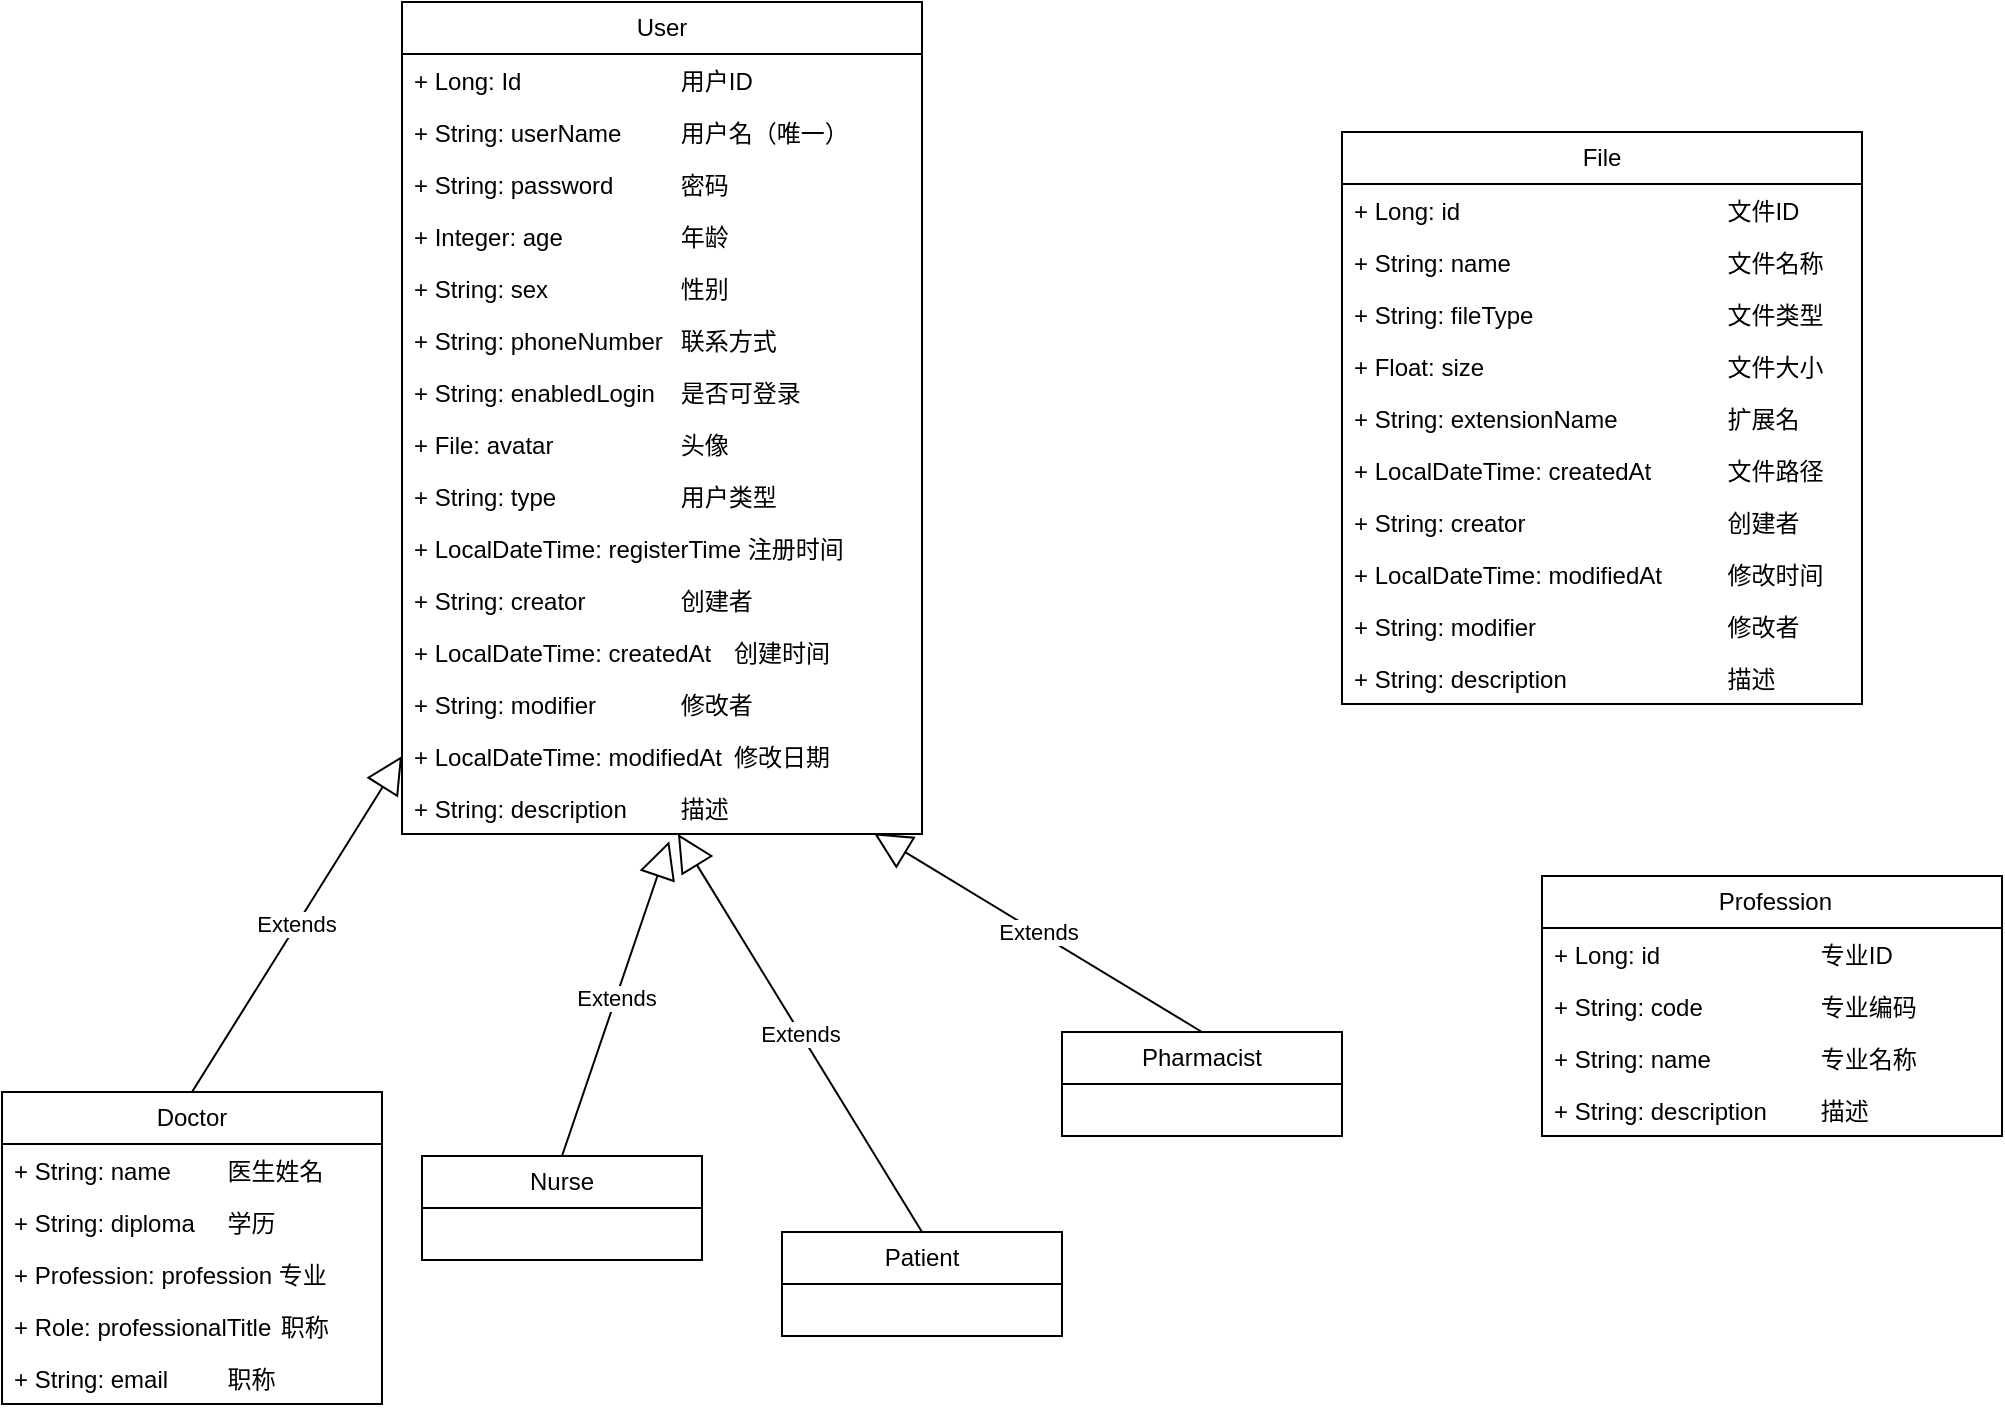 <mxfile version="24.3.0" type="device">
  <diagram name="第 1 页" id="9ztzT1rwlsxUdUq9ocI8">
    <mxGraphModel dx="1140" dy="585" grid="1" gridSize="10" guides="1" tooltips="1" connect="1" arrows="1" fold="1" page="1" pageScale="1" pageWidth="2400" pageHeight="2400" math="0" shadow="0">
      <root>
        <mxCell id="0" />
        <mxCell id="1" parent="0" />
        <object label="User" id="GoQQyu-tVttDg2WzrEU5-1">
          <mxCell style="swimlane;fontStyle=0;childLayout=stackLayout;horizontal=1;startSize=26;fillColor=none;horizontalStack=0;resizeParent=1;resizeParentMax=0;resizeLast=0;collapsible=1;marginBottom=0;whiteSpace=wrap;html=1;" vertex="1" parent="1">
            <mxGeometry x="220" y="25" width="260" height="416" as="geometry" />
          </mxCell>
        </object>
        <mxCell id="GoQQyu-tVttDg2WzrEU5-2" value="+ Long: Id&lt;span style=&quot;white-space: pre;&quot;&gt;&#x9;&lt;span style=&quot;white-space: pre;&quot;&gt;&#x9;&lt;/span&gt;&lt;span style=&quot;white-space: pre;&quot;&gt;&#x9;&lt;/span&gt;&lt;/span&gt;用户ID" style="text;strokeColor=none;fillColor=none;align=left;verticalAlign=top;spacingLeft=4;spacingRight=4;overflow=hidden;rotatable=0;points=[[0,0.5],[1,0.5]];portConstraint=eastwest;whiteSpace=wrap;html=1;" vertex="1" parent="GoQQyu-tVttDg2WzrEU5-1">
          <mxGeometry y="26" width="260" height="26" as="geometry" />
        </mxCell>
        <mxCell id="GoQQyu-tVttDg2WzrEU5-5" value="+ String: userName&lt;span style=&quot;white-space: pre;&quot;&gt;&#x9;&lt;/span&gt;&lt;span style=&quot;white-space: pre;&quot;&gt;&#x9;&lt;/span&gt;用户名（唯一）" style="text;strokeColor=none;fillColor=none;align=left;verticalAlign=top;spacingLeft=4;spacingRight=4;overflow=hidden;rotatable=0;points=[[0,0.5],[1,0.5]];portConstraint=eastwest;whiteSpace=wrap;html=1;" vertex="1" parent="GoQQyu-tVttDg2WzrEU5-1">
          <mxGeometry y="52" width="260" height="26" as="geometry" />
        </mxCell>
        <mxCell id="GoQQyu-tVttDg2WzrEU5-6" value="+ String: password&lt;span style=&quot;white-space: pre;&quot;&gt;&#x9;&lt;/span&gt;&lt;span style=&quot;white-space: pre;&quot;&gt;&#x9;&lt;/span&gt;密码" style="text;strokeColor=none;fillColor=none;align=left;verticalAlign=top;spacingLeft=4;spacingRight=4;overflow=hidden;rotatable=0;points=[[0,0.5],[1,0.5]];portConstraint=eastwest;whiteSpace=wrap;html=1;" vertex="1" parent="GoQQyu-tVttDg2WzrEU5-1">
          <mxGeometry y="78" width="260" height="26" as="geometry" />
        </mxCell>
        <mxCell id="GoQQyu-tVttDg2WzrEU5-13" value="+ Integer: age&lt;span style=&quot;white-space: pre;&quot;&gt;&#x9;&lt;/span&gt;&lt;span style=&quot;white-space: pre;&quot;&gt;&#x9;&lt;span style=&quot;white-space: pre;&quot;&gt;&#x9;&lt;/span&gt;&lt;/span&gt;年龄" style="text;strokeColor=none;fillColor=none;align=left;verticalAlign=top;spacingLeft=4;spacingRight=4;overflow=hidden;rotatable=0;points=[[0,0.5],[1,0.5]];portConstraint=eastwest;whiteSpace=wrap;html=1;" vertex="1" parent="GoQQyu-tVttDg2WzrEU5-1">
          <mxGeometry y="104" width="260" height="26" as="geometry" />
        </mxCell>
        <mxCell id="GoQQyu-tVttDg2WzrEU5-14" value="+ String: sex&lt;span style=&quot;white-space: pre;&quot;&gt;&#x9;&lt;/span&gt;&lt;span style=&quot;white-space: pre;&quot;&gt;&#x9;&lt;/span&gt;&lt;span style=&quot;white-space: pre;&quot;&gt;&#x9;&lt;/span&gt;性别" style="text;strokeColor=none;fillColor=none;align=left;verticalAlign=top;spacingLeft=4;spacingRight=4;overflow=hidden;rotatable=0;points=[[0,0.5],[1,0.5]];portConstraint=eastwest;whiteSpace=wrap;html=1;" vertex="1" parent="GoQQyu-tVttDg2WzrEU5-1">
          <mxGeometry y="130" width="260" height="26" as="geometry" />
        </mxCell>
        <mxCell id="GoQQyu-tVttDg2WzrEU5-21" value="+ String: phoneNumber&lt;span style=&quot;white-space: pre;&quot;&gt;&#x9;&lt;/span&gt;联系方式" style="text;strokeColor=none;fillColor=none;align=left;verticalAlign=top;spacingLeft=4;spacingRight=4;overflow=hidden;rotatable=0;points=[[0,0.5],[1,0.5]];portConstraint=eastwest;whiteSpace=wrap;html=1;" vertex="1" parent="GoQQyu-tVttDg2WzrEU5-1">
          <mxGeometry y="156" width="260" height="26" as="geometry" />
        </mxCell>
        <mxCell id="GoQQyu-tVttDg2WzrEU5-3" value="+ String: enabledLogin&lt;span style=&quot;white-space: pre;&quot;&gt;&#x9;&lt;/span&gt;是否可登录" style="text;strokeColor=none;fillColor=none;align=left;verticalAlign=top;spacingLeft=4;spacingRight=4;overflow=hidden;rotatable=0;points=[[0,0.5],[1,0.5]];portConstraint=eastwest;whiteSpace=wrap;html=1;" vertex="1" parent="GoQQyu-tVttDg2WzrEU5-1">
          <mxGeometry y="182" width="260" height="26" as="geometry" />
        </mxCell>
        <mxCell id="GoQQyu-tVttDg2WzrEU5-22" value="+ File: avatar&lt;span style=&quot;white-space: pre;&quot;&gt;&#x9;&lt;span style=&quot;white-space: pre;&quot;&gt;&#x9;&lt;/span&gt;&lt;span style=&quot;white-space: pre;&quot;&gt;&#x9;&lt;/span&gt;头像&lt;/span&gt;" style="text;strokeColor=none;fillColor=none;align=left;verticalAlign=top;spacingLeft=4;spacingRight=4;overflow=hidden;rotatable=0;points=[[0,0.5],[1,0.5]];portConstraint=eastwest;whiteSpace=wrap;html=1;" vertex="1" parent="GoQQyu-tVttDg2WzrEU5-1">
          <mxGeometry y="208" width="260" height="26" as="geometry" />
        </mxCell>
        <mxCell id="GoQQyu-tVttDg2WzrEU5-7" value="+ String: type&lt;span style=&quot;white-space: pre;&quot;&gt;&#x9;&lt;/span&gt;&lt;span style=&quot;white-space: pre;&quot;&gt;&#x9;&lt;/span&gt;&lt;span style=&quot;white-space: pre;&quot;&gt;&#x9;&lt;/span&gt;用户类型" style="text;strokeColor=none;fillColor=none;align=left;verticalAlign=top;spacingLeft=4;spacingRight=4;overflow=hidden;rotatable=0;points=[[0,0.5],[1,0.5]];portConstraint=eastwest;whiteSpace=wrap;html=1;" vertex="1" parent="GoQQyu-tVttDg2WzrEU5-1">
          <mxGeometry y="234" width="260" height="26" as="geometry" />
        </mxCell>
        <mxCell id="GoQQyu-tVttDg2WzrEU5-9" value="+ LocalDateTime: registerTime 注册时间" style="text;strokeColor=none;fillColor=none;align=left;verticalAlign=top;spacingLeft=4;spacingRight=4;overflow=hidden;rotatable=0;points=[[0,0.5],[1,0.5]];portConstraint=eastwest;whiteSpace=wrap;html=1;" vertex="1" parent="GoQQyu-tVttDg2WzrEU5-1">
          <mxGeometry y="260" width="260" height="26" as="geometry" />
        </mxCell>
        <mxCell id="GoQQyu-tVttDg2WzrEU5-8" value="+ String: creator&lt;span style=&quot;white-space: pre;&quot;&gt;&#x9;&lt;/span&gt;&lt;span style=&quot;white-space: pre;&quot;&gt;&#x9;&lt;/span&gt;创建者" style="text;strokeColor=none;fillColor=none;align=left;verticalAlign=top;spacingLeft=4;spacingRight=4;overflow=hidden;rotatable=0;points=[[0,0.5],[1,0.5]];portConstraint=eastwest;whiteSpace=wrap;html=1;" vertex="1" parent="GoQQyu-tVttDg2WzrEU5-1">
          <mxGeometry y="286" width="260" height="26" as="geometry" />
        </mxCell>
        <mxCell id="GoQQyu-tVttDg2WzrEU5-10" value="+ LocalDateTime: createdAt&lt;span style=&quot;white-space: pre;&quot;&gt;&#x9;&lt;/span&gt;创建时间" style="text;strokeColor=none;fillColor=none;align=left;verticalAlign=top;spacingLeft=4;spacingRight=4;overflow=hidden;rotatable=0;points=[[0,0.5],[1,0.5]];portConstraint=eastwest;whiteSpace=wrap;html=1;" vertex="1" parent="GoQQyu-tVttDg2WzrEU5-1">
          <mxGeometry y="312" width="260" height="26" as="geometry" />
        </mxCell>
        <mxCell id="GoQQyu-tVttDg2WzrEU5-11" value="+ String: modifier&lt;span style=&quot;white-space: pre;&quot;&gt;&#x9;&lt;/span&gt;&lt;span style=&quot;white-space: pre;&quot;&gt;&#x9;&lt;/span&gt;修改者" style="text;strokeColor=none;fillColor=none;align=left;verticalAlign=top;spacingLeft=4;spacingRight=4;overflow=hidden;rotatable=0;points=[[0,0.5],[1,0.5]];portConstraint=eastwest;whiteSpace=wrap;html=1;" vertex="1" parent="GoQQyu-tVttDg2WzrEU5-1">
          <mxGeometry y="338" width="260" height="26" as="geometry" />
        </mxCell>
        <mxCell id="GoQQyu-tVttDg2WzrEU5-12" value="+ LocalDateTime: modifiedAt&lt;span style=&quot;white-space: pre;&quot;&gt;&#x9;&lt;/span&gt;修改日期" style="text;strokeColor=none;fillColor=none;align=left;verticalAlign=top;spacingLeft=4;spacingRight=4;overflow=hidden;rotatable=0;points=[[0,0.5],[1,0.5]];portConstraint=eastwest;whiteSpace=wrap;html=1;" vertex="1" parent="GoQQyu-tVttDg2WzrEU5-1">
          <mxGeometry y="364" width="260" height="26" as="geometry" />
        </mxCell>
        <mxCell id="GoQQyu-tVttDg2WzrEU5-30" value="+ String: description&lt;span style=&quot;white-space: pre;&quot;&gt;&#x9;&lt;/span&gt;描述" style="text;strokeColor=none;fillColor=none;align=left;verticalAlign=top;spacingLeft=4;spacingRight=4;overflow=hidden;rotatable=0;points=[[0,0.5],[1,0.5]];portConstraint=eastwest;whiteSpace=wrap;html=1;" vertex="1" parent="GoQQyu-tVttDg2WzrEU5-1">
          <mxGeometry y="390" width="260" height="26" as="geometry" />
        </mxCell>
        <mxCell id="GoQQyu-tVttDg2WzrEU5-15" value="Doctor" style="swimlane;fontStyle=0;childLayout=stackLayout;horizontal=1;startSize=26;fillColor=none;horizontalStack=0;resizeParent=1;resizeParentMax=0;resizeLast=0;collapsible=1;marginBottom=0;whiteSpace=wrap;html=1;" vertex="1" parent="1">
          <mxGeometry x="20" y="570" width="190" height="156" as="geometry" />
        </mxCell>
        <mxCell id="GoQQyu-tVttDg2WzrEU5-16" value="+ String: name&lt;span style=&quot;white-space: pre;&quot;&gt;&#x9;&lt;/span&gt;医生姓名" style="text;strokeColor=none;fillColor=none;align=left;verticalAlign=top;spacingLeft=4;spacingRight=4;overflow=hidden;rotatable=0;points=[[0,0.5],[1,0.5]];portConstraint=eastwest;whiteSpace=wrap;html=1;" vertex="1" parent="GoQQyu-tVttDg2WzrEU5-15">
          <mxGeometry y="26" width="190" height="26" as="geometry" />
        </mxCell>
        <mxCell id="GoQQyu-tVttDg2WzrEU5-17" value="+ String: diploma&lt;span style=&quot;white-space: pre;&quot;&gt;&#x9;&lt;/span&gt;学历" style="text;strokeColor=none;fillColor=none;align=left;verticalAlign=top;spacingLeft=4;spacingRight=4;overflow=hidden;rotatable=0;points=[[0,0.5],[1,0.5]];portConstraint=eastwest;whiteSpace=wrap;html=1;" vertex="1" parent="GoQQyu-tVttDg2WzrEU5-15">
          <mxGeometry y="52" width="190" height="26" as="geometry" />
        </mxCell>
        <mxCell id="GoQQyu-tVttDg2WzrEU5-18" value="+ Profession: profession 专业" style="text;strokeColor=none;fillColor=none;align=left;verticalAlign=top;spacingLeft=4;spacingRight=4;overflow=hidden;rotatable=0;points=[[0,0.5],[1,0.5]];portConstraint=eastwest;whiteSpace=wrap;html=1;" vertex="1" parent="GoQQyu-tVttDg2WzrEU5-15">
          <mxGeometry y="78" width="190" height="26" as="geometry" />
        </mxCell>
        <mxCell id="GoQQyu-tVttDg2WzrEU5-24" value="+ Role: professionalTitle&lt;span style=&quot;white-space: pre;&quot;&gt;&#x9;&lt;/span&gt;职称" style="text;strokeColor=none;fillColor=none;align=left;verticalAlign=top;spacingLeft=4;spacingRight=4;overflow=hidden;rotatable=0;points=[[0,0.5],[1,0.5]];portConstraint=eastwest;whiteSpace=wrap;html=1;" vertex="1" parent="GoQQyu-tVttDg2WzrEU5-15">
          <mxGeometry y="104" width="190" height="26" as="geometry" />
        </mxCell>
        <mxCell id="GoQQyu-tVttDg2WzrEU5-23" value="+ String: email&lt;span style=&quot;white-space: pre;&quot;&gt;&#x9;&lt;/span&gt;&lt;span style=&quot;white-space: pre;&quot;&gt;&#x9;&lt;/span&gt;职称" style="text;strokeColor=none;fillColor=none;align=left;verticalAlign=top;spacingLeft=4;spacingRight=4;overflow=hidden;rotatable=0;points=[[0,0.5],[1,0.5]];portConstraint=eastwest;whiteSpace=wrap;html=1;" vertex="1" parent="GoQQyu-tVttDg2WzrEU5-15">
          <mxGeometry y="130" width="190" height="26" as="geometry" />
        </mxCell>
        <mxCell id="GoQQyu-tVttDg2WzrEU5-20" value="Extends" style="endArrow=block;endSize=16;endFill=0;html=1;rounded=0;exitX=0.5;exitY=0;exitDx=0;exitDy=0;entryX=0;entryY=0.5;entryDx=0;entryDy=0;" edge="1" parent="1" source="GoQQyu-tVttDg2WzrEU5-15" target="GoQQyu-tVttDg2WzrEU5-12">
          <mxGeometry width="160" relative="1" as="geometry">
            <mxPoint x="360" y="530" as="sourcePoint" />
            <mxPoint x="570" y="520" as="targetPoint" />
          </mxGeometry>
        </mxCell>
        <mxCell id="GoQQyu-tVttDg2WzrEU5-25" value="File" style="swimlane;fontStyle=0;childLayout=stackLayout;horizontal=1;startSize=26;fillColor=none;horizontalStack=0;resizeParent=1;resizeParentMax=0;resizeLast=0;collapsible=1;marginBottom=0;whiteSpace=wrap;html=1;" vertex="1" parent="1">
          <mxGeometry x="690" y="90" width="260" height="286" as="geometry" />
        </mxCell>
        <mxCell id="GoQQyu-tVttDg2WzrEU5-26" value="+ Long: id&lt;span style=&quot;white-space: pre;&quot;&gt;&#x9;&lt;/span&gt;&lt;span style=&quot;white-space: pre;&quot;&gt;&#x9;&lt;span style=&quot;white-space: pre;&quot;&gt;&#x9;&lt;/span&gt;&lt;span style=&quot;white-space: pre;&quot;&gt;&#x9;&lt;/span&gt;&lt;span style=&quot;white-space: pre;&quot;&gt;&#x9;&lt;/span&gt;&lt;/span&gt;文件ID" style="text;strokeColor=none;fillColor=none;align=left;verticalAlign=top;spacingLeft=4;spacingRight=4;overflow=hidden;rotatable=0;points=[[0,0.5],[1,0.5]];portConstraint=eastwest;whiteSpace=wrap;html=1;" vertex="1" parent="GoQQyu-tVttDg2WzrEU5-25">
          <mxGeometry y="26" width="260" height="26" as="geometry" />
        </mxCell>
        <mxCell id="GoQQyu-tVttDg2WzrEU5-27" value="+ String: name&amp;nbsp;&lt;span style=&quot;white-space: pre;&quot;&gt;&#x9;&lt;span style=&quot;white-space: pre;&quot;&gt;&#x9;&lt;/span&gt;&lt;span style=&quot;white-space: pre;&quot;&gt;&#x9;&lt;/span&gt;&lt;span style=&quot;white-space: pre;&quot;&gt;&#x9;&lt;/span&gt;&lt;/span&gt;文件名称" style="text;strokeColor=none;fillColor=none;align=left;verticalAlign=top;spacingLeft=4;spacingRight=4;overflow=hidden;rotatable=0;points=[[0,0.5],[1,0.5]];portConstraint=eastwest;whiteSpace=wrap;html=1;" vertex="1" parent="GoQQyu-tVttDg2WzrEU5-25">
          <mxGeometry y="52" width="260" height="26" as="geometry" />
        </mxCell>
        <mxCell id="GoQQyu-tVttDg2WzrEU5-29" value="+ String: fileType&lt;span style=&quot;white-space: pre;&quot;&gt;&#x9;&lt;span style=&quot;white-space: pre;&quot;&gt;&#x9;&lt;/span&gt;&lt;span style=&quot;white-space: pre;&quot;&gt;&#x9;&lt;/span&gt;&lt;span style=&quot;white-space: pre;&quot;&gt;&#x9;&lt;/span&gt;&lt;/span&gt;文件类型" style="text;strokeColor=none;fillColor=none;align=left;verticalAlign=top;spacingLeft=4;spacingRight=4;overflow=hidden;rotatable=0;points=[[0,0.5],[1,0.5]];portConstraint=eastwest;whiteSpace=wrap;html=1;" vertex="1" parent="GoQQyu-tVttDg2WzrEU5-25">
          <mxGeometry y="78" width="260" height="26" as="geometry" />
        </mxCell>
        <mxCell id="GoQQyu-tVttDg2WzrEU5-33" value="+ Float: size&lt;span style=&quot;white-space: pre;&quot;&gt;&#x9;&lt;/span&gt;&lt;span style=&quot;white-space: pre;&quot;&gt;&#x9;&lt;span style=&quot;white-space: pre;&quot;&gt;&#x9;&lt;/span&gt;&lt;span style=&quot;white-space: pre;&quot;&gt;&#x9;&lt;/span&gt;&lt;span style=&quot;white-space: pre;&quot;&gt;&#x9;&lt;/span&gt;&lt;/span&gt;文件大小" style="text;strokeColor=none;fillColor=none;align=left;verticalAlign=top;spacingLeft=4;spacingRight=4;overflow=hidden;rotatable=0;points=[[0,0.5],[1,0.5]];portConstraint=eastwest;whiteSpace=wrap;html=1;" vertex="1" parent="GoQQyu-tVttDg2WzrEU5-25">
          <mxGeometry y="104" width="260" height="26" as="geometry" />
        </mxCell>
        <mxCell id="GoQQyu-tVttDg2WzrEU5-35" value="+ String: extensionName &lt;span style=&quot;white-space: pre;&quot;&gt;&#x9;&lt;/span&gt;&lt;span style=&quot;white-space: pre;&quot;&gt;&#x9;&lt;/span&gt;扩展名" style="text;strokeColor=none;fillColor=none;align=left;verticalAlign=top;spacingLeft=4;spacingRight=4;overflow=hidden;rotatable=0;points=[[0,0.5],[1,0.5]];portConstraint=eastwest;whiteSpace=wrap;html=1;" vertex="1" parent="GoQQyu-tVttDg2WzrEU5-25">
          <mxGeometry y="130" width="260" height="26" as="geometry" />
        </mxCell>
        <mxCell id="GoQQyu-tVttDg2WzrEU5-34" value="+ LocalDateTime: createdAt&lt;span style=&quot;white-space: pre;&quot;&gt;&#x9;&lt;span style=&quot;white-space: pre;&quot;&gt;&#x9;&lt;/span&gt;&lt;/span&gt;文件路径" style="text;strokeColor=none;fillColor=none;align=left;verticalAlign=top;spacingLeft=4;spacingRight=4;overflow=hidden;rotatable=0;points=[[0,0.5],[1,0.5]];portConstraint=eastwest;whiteSpace=wrap;html=1;" vertex="1" parent="GoQQyu-tVttDg2WzrEU5-25">
          <mxGeometry y="156" width="260" height="26" as="geometry" />
        </mxCell>
        <mxCell id="GoQQyu-tVttDg2WzrEU5-36" value="+ String: creator&lt;span style=&quot;white-space: pre;&quot;&gt;&#x9;&lt;span style=&quot;white-space: pre;&quot;&gt;&#x9;&lt;/span&gt;&lt;span style=&quot;white-space: pre;&quot;&gt;&#x9;&lt;/span&gt;&lt;span style=&quot;white-space: pre;&quot;&gt;&#x9;&lt;/span&gt;&lt;/span&gt;创建者" style="text;strokeColor=none;fillColor=none;align=left;verticalAlign=top;spacingLeft=4;spacingRight=4;overflow=hidden;rotatable=0;points=[[0,0.5],[1,0.5]];portConstraint=eastwest;whiteSpace=wrap;html=1;" vertex="1" parent="GoQQyu-tVttDg2WzrEU5-25">
          <mxGeometry y="182" width="260" height="26" as="geometry" />
        </mxCell>
        <mxCell id="GoQQyu-tVttDg2WzrEU5-31" value="+ LocalDateTime: modifiedAt&lt;span style=&quot;white-space: pre;&quot;&gt;&#x9;&lt;span style=&quot;white-space: pre;&quot;&gt;&#x9;&lt;/span&gt;修改&lt;/span&gt;时间" style="text;strokeColor=none;fillColor=none;align=left;verticalAlign=top;spacingLeft=4;spacingRight=4;overflow=hidden;rotatable=0;points=[[0,0.5],[1,0.5]];portConstraint=eastwest;whiteSpace=wrap;html=1;" vertex="1" parent="GoQQyu-tVttDg2WzrEU5-25">
          <mxGeometry y="208" width="260" height="26" as="geometry" />
        </mxCell>
        <mxCell id="GoQQyu-tVttDg2WzrEU5-32" value="+ String: modifier&lt;span style=&quot;white-space: pre;&quot;&gt;&#x9;&lt;span style=&quot;white-space: pre;&quot;&gt;&#x9;&lt;/span&gt;&lt;span style=&quot;white-space: pre;&quot;&gt;&#x9;&lt;/span&gt;&lt;span style=&quot;white-space: pre;&quot;&gt;&#x9;&lt;/span&gt;&lt;/span&gt;修改者" style="text;strokeColor=none;fillColor=none;align=left;verticalAlign=top;spacingLeft=4;spacingRight=4;overflow=hidden;rotatable=0;points=[[0,0.5],[1,0.5]];portConstraint=eastwest;whiteSpace=wrap;html=1;" vertex="1" parent="GoQQyu-tVttDg2WzrEU5-25">
          <mxGeometry y="234" width="260" height="26" as="geometry" />
        </mxCell>
        <mxCell id="GoQQyu-tVttDg2WzrEU5-28" value="+ String: description&lt;span style=&quot;white-space: pre;&quot;&gt;&#x9;&lt;span style=&quot;white-space: pre;&quot;&gt;&#x9;&lt;/span&gt;&lt;span style=&quot;white-space: pre;&quot;&gt;&#x9;&lt;/span&gt;&lt;/span&gt;描述" style="text;strokeColor=none;fillColor=none;align=left;verticalAlign=top;spacingLeft=4;spacingRight=4;overflow=hidden;rotatable=0;points=[[0,0.5],[1,0.5]];portConstraint=eastwest;whiteSpace=wrap;html=1;" vertex="1" parent="GoQQyu-tVttDg2WzrEU5-25">
          <mxGeometry y="260" width="260" height="26" as="geometry" />
        </mxCell>
        <mxCell id="GoQQyu-tVttDg2WzrEU5-38" value="Nurse" style="swimlane;fontStyle=0;childLayout=stackLayout;horizontal=1;startSize=26;fillColor=none;horizontalStack=0;resizeParent=1;resizeParentMax=0;resizeLast=0;collapsible=1;marginBottom=0;whiteSpace=wrap;html=1;" vertex="1" parent="1">
          <mxGeometry x="230" y="602" width="140" height="52" as="geometry" />
        </mxCell>
        <mxCell id="GoQQyu-tVttDg2WzrEU5-42" value="Extends" style="endArrow=block;endSize=16;endFill=0;html=1;rounded=0;exitX=0.5;exitY=0;exitDx=0;exitDy=0;entryX=0.514;entryY=1.138;entryDx=0;entryDy=0;entryPerimeter=0;" edge="1" parent="1" source="GoQQyu-tVttDg2WzrEU5-38" target="GoQQyu-tVttDg2WzrEU5-30">
          <mxGeometry width="160" relative="1" as="geometry">
            <mxPoint x="320" y="590" as="sourcePoint" />
            <mxPoint x="530" y="520" as="targetPoint" />
          </mxGeometry>
        </mxCell>
        <mxCell id="GoQQyu-tVttDg2WzrEU5-43" value="Patient" style="swimlane;fontStyle=0;childLayout=stackLayout;horizontal=1;startSize=26;fillColor=none;horizontalStack=0;resizeParent=1;resizeParentMax=0;resizeLast=0;collapsible=1;marginBottom=0;whiteSpace=wrap;html=1;" vertex="1" parent="1">
          <mxGeometry x="410" y="640" width="140" height="52" as="geometry" />
        </mxCell>
        <mxCell id="GoQQyu-tVttDg2WzrEU5-44" value="Extends" style="endArrow=block;endSize=16;endFill=0;html=1;rounded=0;exitX=0.5;exitY=0;exitDx=0;exitDy=0;" edge="1" parent="1" source="GoQQyu-tVttDg2WzrEU5-43" target="GoQQyu-tVttDg2WzrEU5-30">
          <mxGeometry width="160" relative="1" as="geometry">
            <mxPoint x="330" y="580" as="sourcePoint" />
            <mxPoint x="470" y="540" as="targetPoint" />
          </mxGeometry>
        </mxCell>
        <mxCell id="GoQQyu-tVttDg2WzrEU5-45" value="Pharmacist" style="swimlane;fontStyle=0;childLayout=stackLayout;horizontal=1;startSize=26;fillColor=none;horizontalStack=0;resizeParent=1;resizeParentMax=0;resizeLast=0;collapsible=1;marginBottom=0;whiteSpace=wrap;html=1;" vertex="1" parent="1">
          <mxGeometry x="550" y="540" width="140" height="52" as="geometry" />
        </mxCell>
        <mxCell id="GoQQyu-tVttDg2WzrEU5-49" value="Extends" style="endArrow=block;endSize=16;endFill=0;html=1;rounded=0;exitX=0.5;exitY=0;exitDx=0;exitDy=0;entryX=0.908;entryY=0.989;entryDx=0;entryDy=0;entryPerimeter=0;" edge="1" parent="1" source="GoQQyu-tVttDg2WzrEU5-45" target="GoQQyu-tVttDg2WzrEU5-30">
          <mxGeometry width="160" relative="1" as="geometry">
            <mxPoint x="710" y="578" as="sourcePoint" />
            <mxPoint x="480" y="516" as="targetPoint" />
          </mxGeometry>
        </mxCell>
        <mxCell id="GoQQyu-tVttDg2WzrEU5-50" value="&lt;span style=&quot;text-align: left;&quot;&gt;&amp;nbsp;Profession&lt;/span&gt;" style="swimlane;fontStyle=0;childLayout=stackLayout;horizontal=1;startSize=26;fillColor=none;horizontalStack=0;resizeParent=1;resizeParentMax=0;resizeLast=0;collapsible=1;marginBottom=0;whiteSpace=wrap;html=1;" vertex="1" parent="1">
          <mxGeometry x="790" y="462" width="230" height="130" as="geometry" />
        </mxCell>
        <mxCell id="GoQQyu-tVttDg2WzrEU5-51" value="+ Long: id&lt;span style=&quot;white-space: pre;&quot;&gt;&#x9;&lt;/span&gt;&lt;span style=&quot;white-space: pre;&quot;&gt;&#x9;&lt;/span&gt;&lt;span style=&quot;white-space: pre;&quot;&gt;&#x9;&lt;/span&gt;专业ID" style="text;strokeColor=none;fillColor=none;align=left;verticalAlign=top;spacingLeft=4;spacingRight=4;overflow=hidden;rotatable=0;points=[[0,0.5],[1,0.5]];portConstraint=eastwest;whiteSpace=wrap;html=1;" vertex="1" parent="GoQQyu-tVttDg2WzrEU5-50">
          <mxGeometry y="26" width="230" height="26" as="geometry" />
        </mxCell>
        <mxCell id="GoQQyu-tVttDg2WzrEU5-52" value="+ String: code&lt;span style=&quot;white-space: pre;&quot;&gt;&#x9;&lt;/span&gt;&lt;span style=&quot;white-space: pre;&quot;&gt;&#x9;&lt;/span&gt;&lt;span style=&quot;white-space: pre;&quot;&gt;&#x9;&lt;/span&gt;专业编码" style="text;strokeColor=none;fillColor=none;align=left;verticalAlign=top;spacingLeft=4;spacingRight=4;overflow=hidden;rotatable=0;points=[[0,0.5],[1,0.5]];portConstraint=eastwest;whiteSpace=wrap;html=1;" vertex="1" parent="GoQQyu-tVttDg2WzrEU5-50">
          <mxGeometry y="52" width="230" height="26" as="geometry" />
        </mxCell>
        <mxCell id="GoQQyu-tVttDg2WzrEU5-53" value="+ String: name&lt;span style=&quot;white-space: pre;&quot;&gt;&#x9;&lt;/span&gt;&lt;span style=&quot;white-space: pre;&quot;&gt;&#x9;&lt;/span&gt;专业名称" style="text;strokeColor=none;fillColor=none;align=left;verticalAlign=top;spacingLeft=4;spacingRight=4;overflow=hidden;rotatable=0;points=[[0,0.5],[1,0.5]];portConstraint=eastwest;whiteSpace=wrap;html=1;" vertex="1" parent="GoQQyu-tVttDg2WzrEU5-50">
          <mxGeometry y="78" width="230" height="26" as="geometry" />
        </mxCell>
        <mxCell id="GoQQyu-tVttDg2WzrEU5-54" value="+ String: description&lt;span style=&quot;white-space: pre;&quot;&gt;&#x9;&lt;/span&gt;描述" style="text;strokeColor=none;fillColor=none;align=left;verticalAlign=top;spacingLeft=4;spacingRight=4;overflow=hidden;rotatable=0;points=[[0,0.5],[1,0.5]];portConstraint=eastwest;whiteSpace=wrap;html=1;" vertex="1" parent="GoQQyu-tVttDg2WzrEU5-50">
          <mxGeometry y="104" width="230" height="26" as="geometry" />
        </mxCell>
      </root>
    </mxGraphModel>
  </diagram>
</mxfile>
